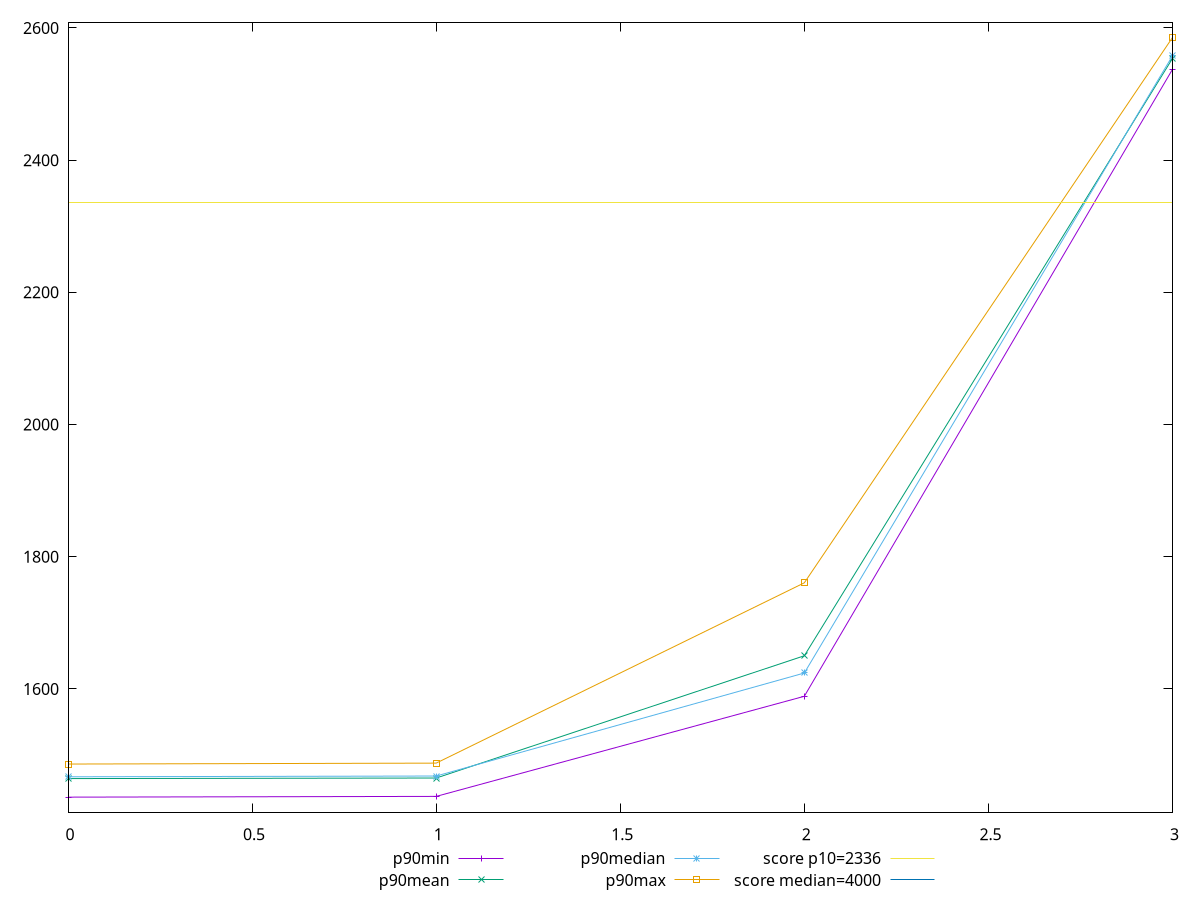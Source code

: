 reset

$p90Min <<EOF
0 1436.406
1 1437.5549999999998
2 1589.0114999999998
3 2537.37
EOF

$p90Mean <<EOF
0 1464.5098404255325
1 1465.3341510638297
2 1650.3060414893614
3 2553.853723404255
EOF

$p90Median <<EOF
0 1467.2069999999999
1 1468.35435
2 1624.2195000000002
3 2557.8495
EOF

$p90Max <<EOF
0 1486.4789999999998
1 1487.8770000000002
2 1760.65
3 2585.532
EOF

set key outside below
set xrange [0:3]
set yrange [1413.42348:2608.51452]
set trange [1413.42348:2608.51452]
set terminal svg size 640, 560 enhanced background rgb 'white'
set output "reports/report_00031_2021-02-24T23-18-18.084Z/first-contentful-paint/progression/value.svg"

plot $p90Min title "p90min" with linespoints, \
     $p90Mean title "p90mean" with linespoints, \
     $p90Median title "p90median" with linespoints, \
     $p90Max title "p90max" with linespoints, \
     2336 title "score p10=2336", \
     4000 title "score median=4000"

reset
